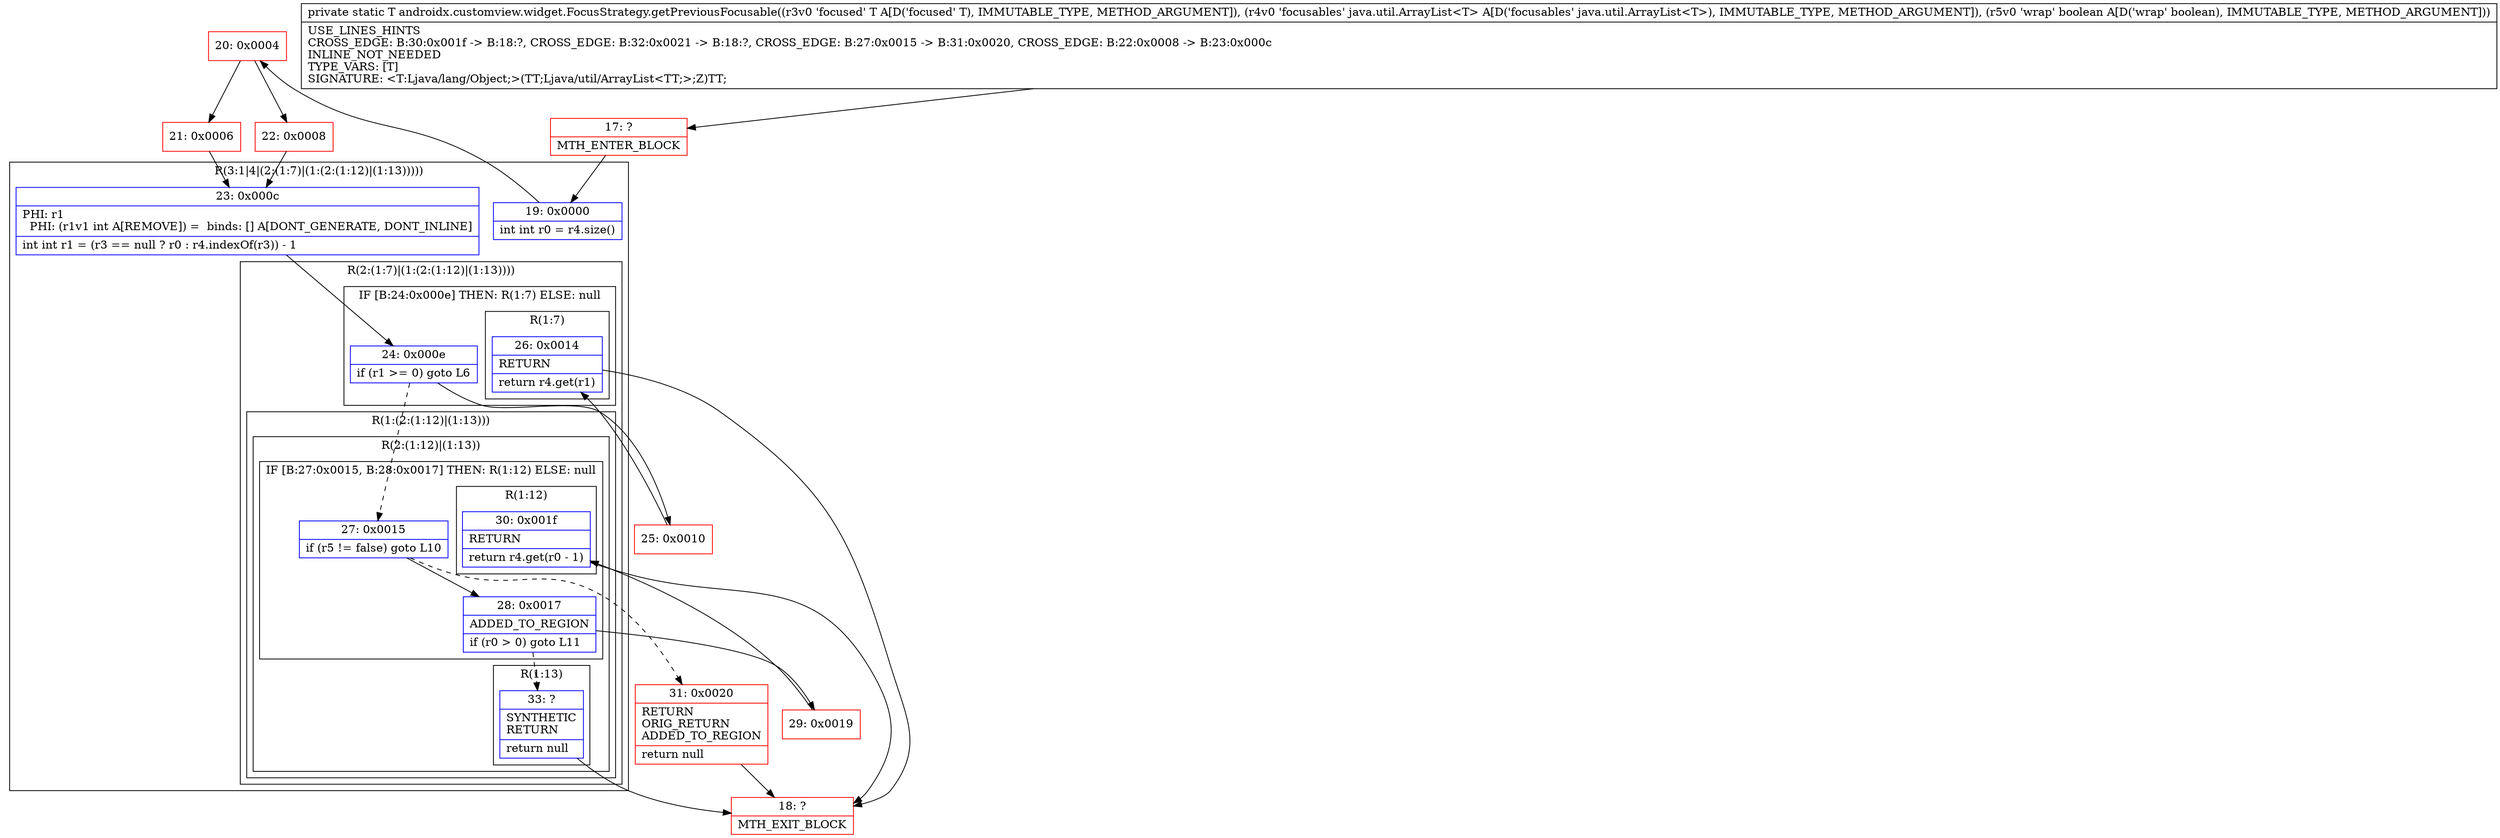 digraph "CFG forandroidx.customview.widget.FocusStrategy.getPreviousFocusable(Ljava\/lang\/Object;Ljava\/util\/ArrayList;Z)Ljava\/lang\/Object;" {
subgraph cluster_Region_354132712 {
label = "R(3:1|4|(2:(1:7)|(1:(2:(1:12)|(1:13)))))";
node [shape=record,color=blue];
Node_19 [shape=record,label="{19\:\ 0x0000|int int r0 = r4.size()\l}"];
Node_23 [shape=record,label="{23\:\ 0x000c|PHI: r1 \l  PHI: (r1v1 int A[REMOVE]) =  binds: [] A[DONT_GENERATE, DONT_INLINE]\l|int int r1 = (r3 == null ? r0 : r4.indexOf(r3)) \- 1\l}"];
subgraph cluster_Region_882686062 {
label = "R(2:(1:7)|(1:(2:(1:12)|(1:13))))";
node [shape=record,color=blue];
subgraph cluster_IfRegion_841630425 {
label = "IF [B:24:0x000e] THEN: R(1:7) ELSE: null";
node [shape=record,color=blue];
Node_24 [shape=record,label="{24\:\ 0x000e|if (r1 \>= 0) goto L6\l}"];
subgraph cluster_Region_2062465686 {
label = "R(1:7)";
node [shape=record,color=blue];
Node_26 [shape=record,label="{26\:\ 0x0014|RETURN\l|return r4.get(r1)\l}"];
}
}
subgraph cluster_Region_2091735216 {
label = "R(1:(2:(1:12)|(1:13)))";
node [shape=record,color=blue];
subgraph cluster_Region_1070558420 {
label = "R(2:(1:12)|(1:13))";
node [shape=record,color=blue];
subgraph cluster_IfRegion_881369705 {
label = "IF [B:27:0x0015, B:28:0x0017] THEN: R(1:12) ELSE: null";
node [shape=record,color=blue];
Node_27 [shape=record,label="{27\:\ 0x0015|if (r5 != false) goto L10\l}"];
Node_28 [shape=record,label="{28\:\ 0x0017|ADDED_TO_REGION\l|if (r0 \> 0) goto L11\l}"];
subgraph cluster_Region_1682961205 {
label = "R(1:12)";
node [shape=record,color=blue];
Node_30 [shape=record,label="{30\:\ 0x001f|RETURN\l|return r4.get(r0 \- 1)\l}"];
}
}
subgraph cluster_Region_925947733 {
label = "R(1:13)";
node [shape=record,color=blue];
Node_33 [shape=record,label="{33\:\ ?|SYNTHETIC\lRETURN\l|return null\l}"];
}
}
}
}
}
Node_17 [shape=record,color=red,label="{17\:\ ?|MTH_ENTER_BLOCK\l}"];
Node_20 [shape=record,color=red,label="{20\:\ 0x0004}"];
Node_21 [shape=record,color=red,label="{21\:\ 0x0006}"];
Node_25 [shape=record,color=red,label="{25\:\ 0x0010}"];
Node_18 [shape=record,color=red,label="{18\:\ ?|MTH_EXIT_BLOCK\l}"];
Node_29 [shape=record,color=red,label="{29\:\ 0x0019}"];
Node_31 [shape=record,color=red,label="{31\:\ 0x0020|RETURN\lORIG_RETURN\lADDED_TO_REGION\l|return null\l}"];
Node_22 [shape=record,color=red,label="{22\:\ 0x0008}"];
MethodNode[shape=record,label="{private static T androidx.customview.widget.FocusStrategy.getPreviousFocusable((r3v0 'focused' T A[D('focused' T), IMMUTABLE_TYPE, METHOD_ARGUMENT]), (r4v0 'focusables' java.util.ArrayList\<T\> A[D('focusables' java.util.ArrayList\<T\>), IMMUTABLE_TYPE, METHOD_ARGUMENT]), (r5v0 'wrap' boolean A[D('wrap' boolean), IMMUTABLE_TYPE, METHOD_ARGUMENT]))  | USE_LINES_HINTS\lCROSS_EDGE: B:30:0x001f \-\> B:18:?, CROSS_EDGE: B:32:0x0021 \-\> B:18:?, CROSS_EDGE: B:27:0x0015 \-\> B:31:0x0020, CROSS_EDGE: B:22:0x0008 \-\> B:23:0x000c\lINLINE_NOT_NEEDED\lTYPE_VARS: [T]\lSIGNATURE: \<T:Ljava\/lang\/Object;\>(TT;Ljava\/util\/ArrayList\<TT;\>;Z)TT;\l}"];
MethodNode -> Node_17;Node_19 -> Node_20;
Node_23 -> Node_24;
Node_24 -> Node_25;
Node_24 -> Node_27[style=dashed];
Node_26 -> Node_18;
Node_27 -> Node_28;
Node_27 -> Node_31[style=dashed];
Node_28 -> Node_29;
Node_28 -> Node_33[style=dashed];
Node_30 -> Node_18;
Node_33 -> Node_18;
Node_17 -> Node_19;
Node_20 -> Node_21;
Node_20 -> Node_22;
Node_21 -> Node_23;
Node_25 -> Node_26;
Node_29 -> Node_30;
Node_31 -> Node_18;
Node_22 -> Node_23;
}

